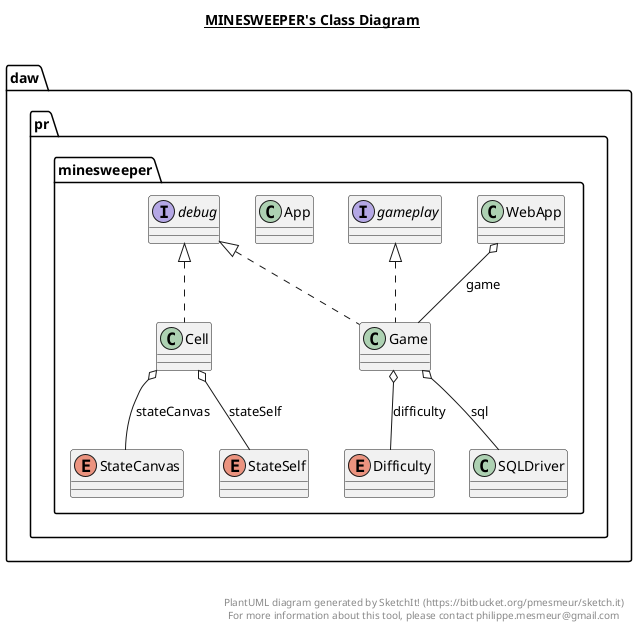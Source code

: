 @startuml

title __MINESWEEPER's Class Diagram__\n

  namespace daw.pr.minesweeper {
    class daw.pr.minesweeper.App {
    }
  }
  

  namespace daw.pr.minesweeper {
    class daw.pr.minesweeper.Cell {
    }
  }
  

  namespace daw.pr.minesweeper {
    enum Difficulty {
    }
  }
  

  namespace daw.pr.minesweeper {
    class daw.pr.minesweeper.Game {
    }
  }
  

  namespace daw.pr.minesweeper {
    class daw.pr.minesweeper.SQLDriver {
    }
  }
  

  namespace daw.pr.minesweeper {
    enum StateCanvas {
    }
  }
  

  namespace daw.pr.minesweeper {
    enum StateSelf {
    }
  }
  

  namespace daw.pr.minesweeper {
    class daw.pr.minesweeper.WebApp {
    }
  }
  

  namespace daw.pr.minesweeper {
    interface daw.pr.minesweeper.debug {
    }
  }
  

  namespace daw.pr.minesweeper {
    interface daw.pr.minesweeper.gameplay {
    }
  }
  

  daw.pr.minesweeper.Cell .up.|> daw.pr.minesweeper.debug
  daw.pr.minesweeper.Cell o-- daw.pr.minesweeper.StateCanvas : stateCanvas
  daw.pr.minesweeper.Cell o-- daw.pr.minesweeper.StateSelf : stateSelf
  daw.pr.minesweeper.Game .up.|> daw.pr.minesweeper.debug
  daw.pr.minesweeper.Game .up.|> daw.pr.minesweeper.gameplay
  daw.pr.minesweeper.Game o-- daw.pr.minesweeper.Difficulty : difficulty
  daw.pr.minesweeper.Game o-- daw.pr.minesweeper.SQLDriver : sql
  daw.pr.minesweeper.WebApp o-- daw.pr.minesweeper.Game : game


right footer


PlantUML diagram generated by SketchIt! (https://bitbucket.org/pmesmeur/sketch.it)
For more information about this tool, please contact philippe.mesmeur@gmail.com
endfooter

@enduml
